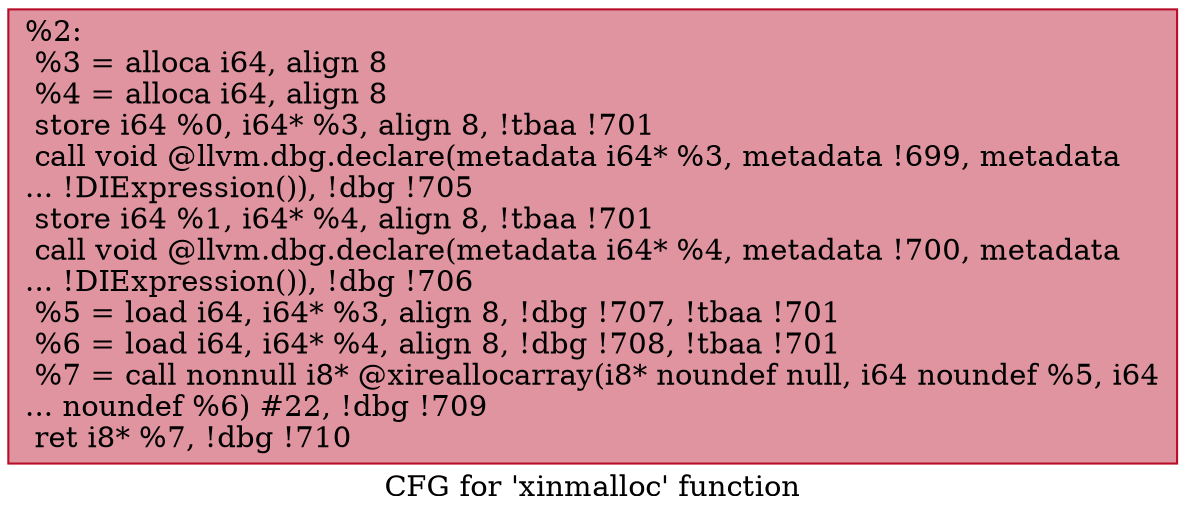 digraph "CFG for 'xinmalloc' function" {
	label="CFG for 'xinmalloc' function";

	Node0x18eaf90 [shape=record,color="#b70d28ff", style=filled, fillcolor="#b70d2870",label="{%2:\l  %3 = alloca i64, align 8\l  %4 = alloca i64, align 8\l  store i64 %0, i64* %3, align 8, !tbaa !701\l  call void @llvm.dbg.declare(metadata i64* %3, metadata !699, metadata\l... !DIExpression()), !dbg !705\l  store i64 %1, i64* %4, align 8, !tbaa !701\l  call void @llvm.dbg.declare(metadata i64* %4, metadata !700, metadata\l... !DIExpression()), !dbg !706\l  %5 = load i64, i64* %3, align 8, !dbg !707, !tbaa !701\l  %6 = load i64, i64* %4, align 8, !dbg !708, !tbaa !701\l  %7 = call nonnull i8* @xireallocarray(i8* noundef null, i64 noundef %5, i64\l... noundef %6) #22, !dbg !709\l  ret i8* %7, !dbg !710\l}"];
}
